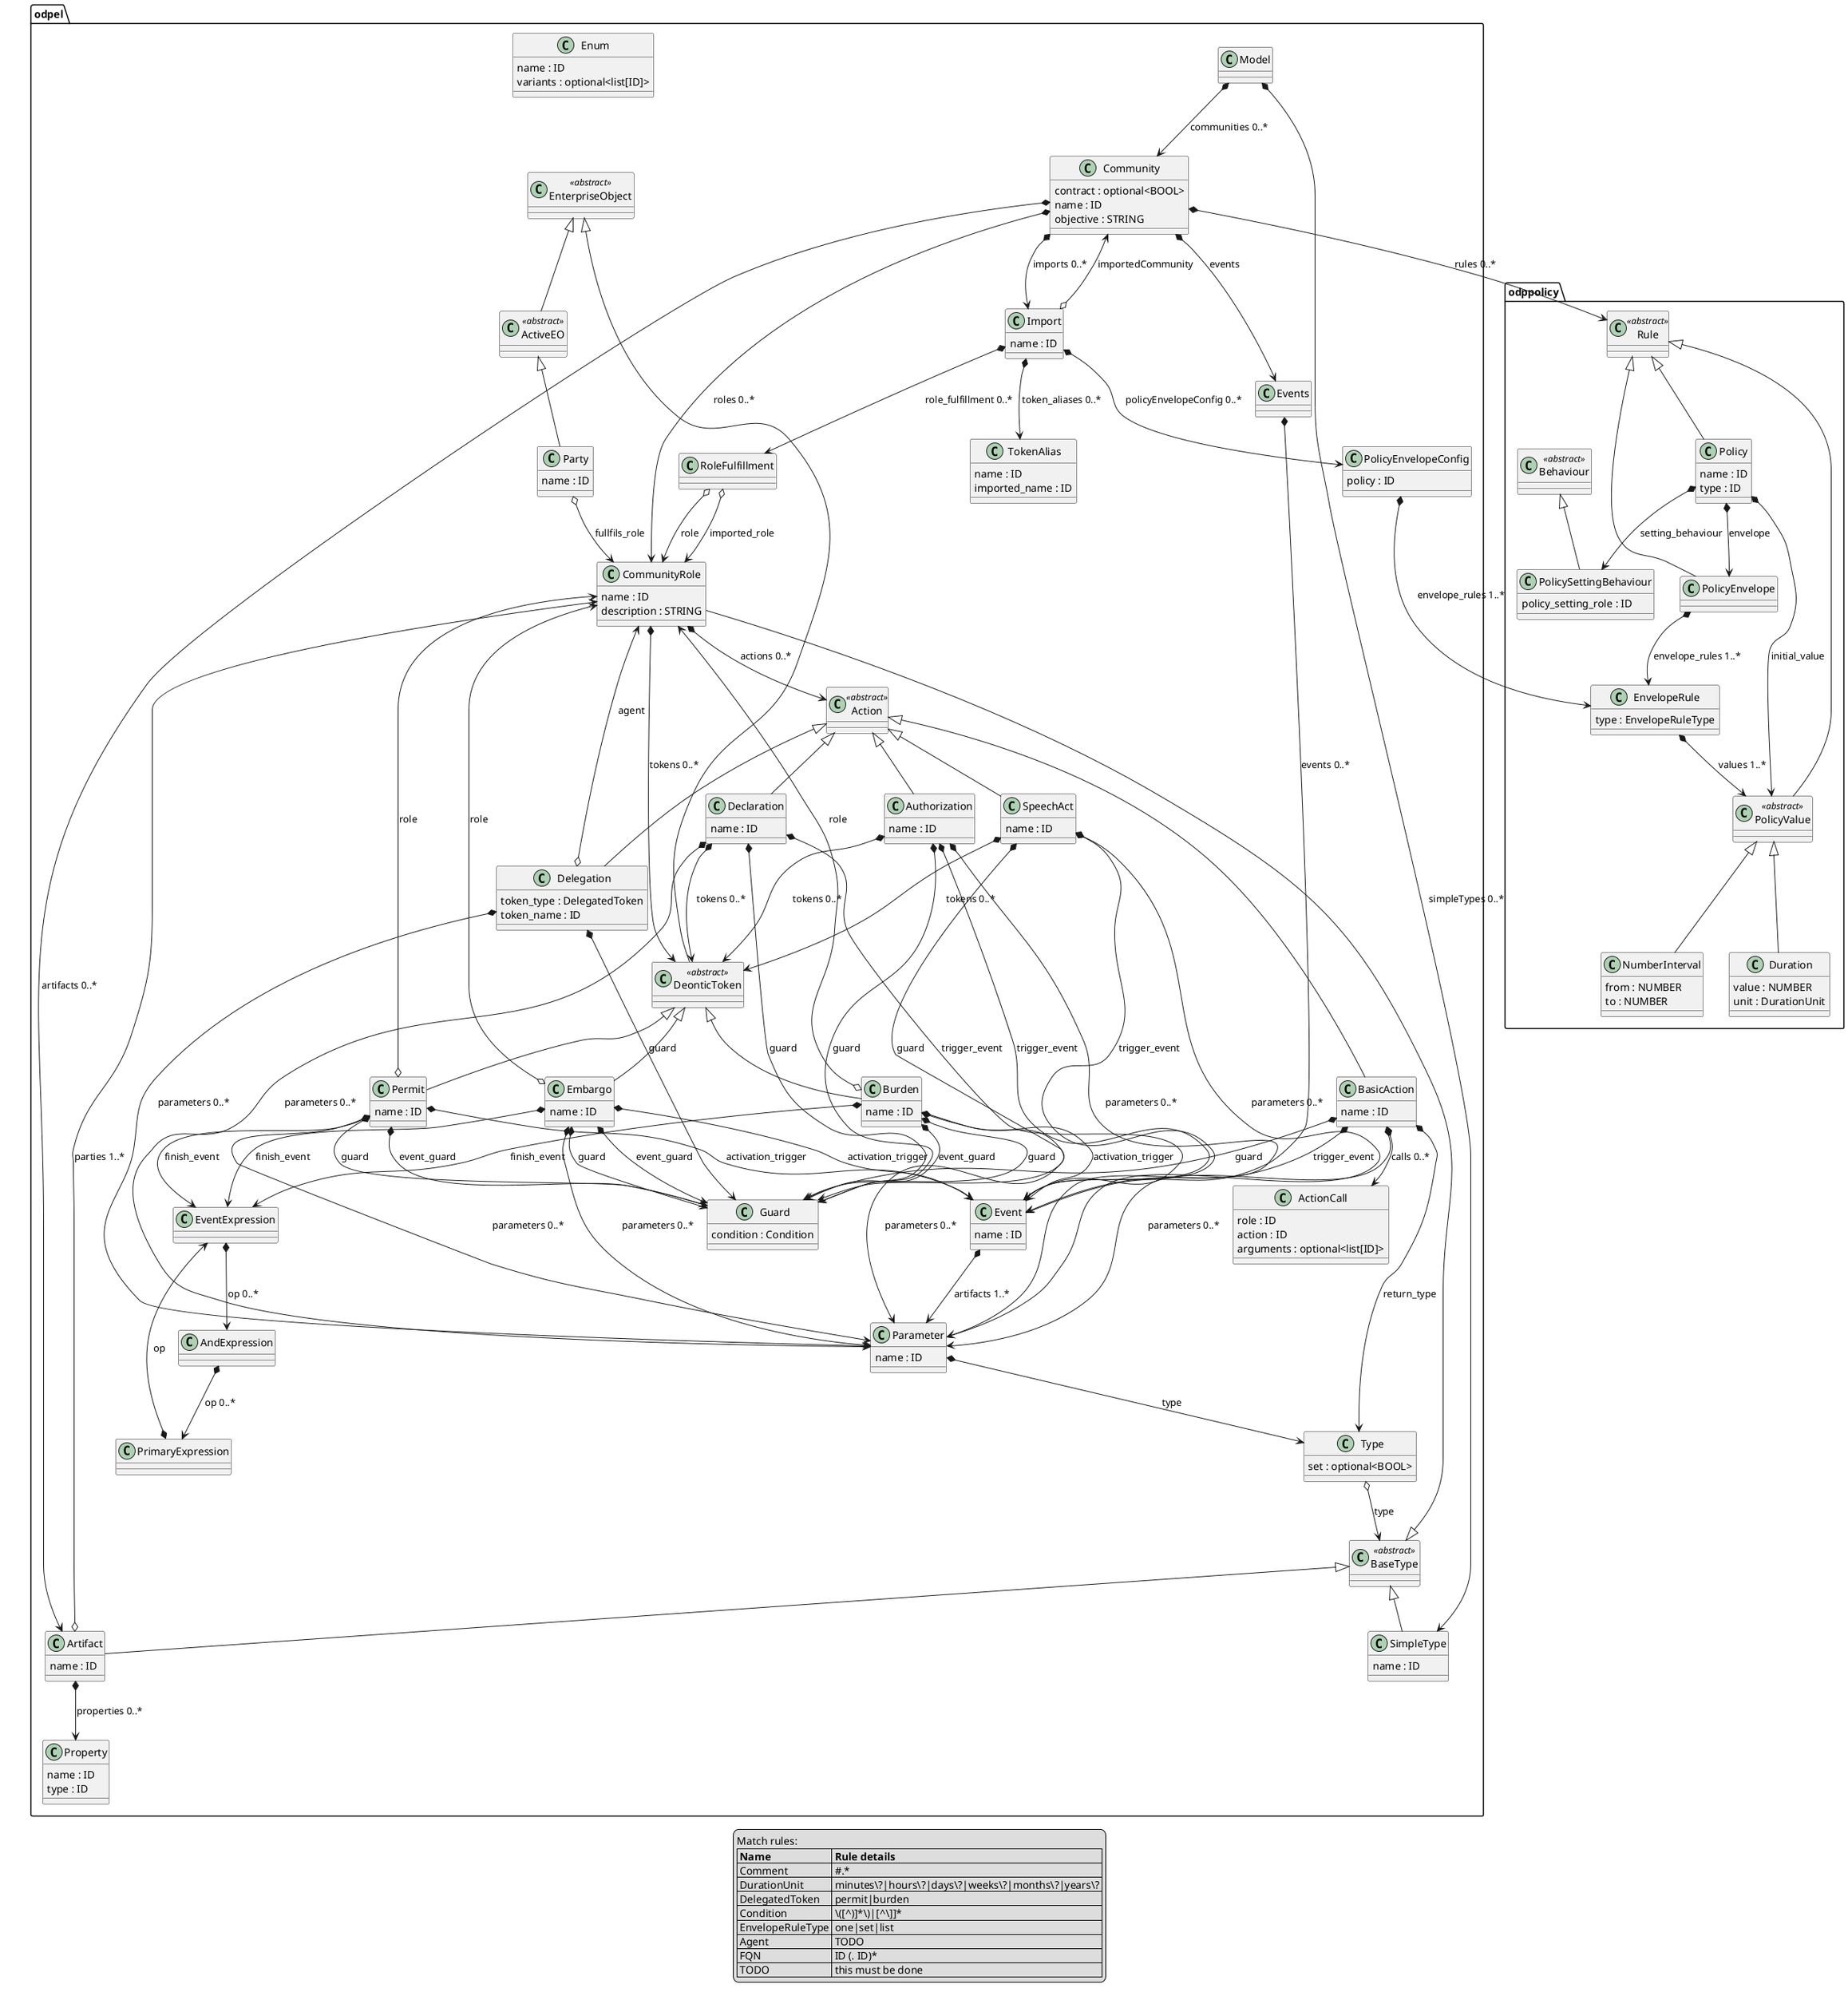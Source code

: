 @startuml
set namespaceSeparator .


class odpel.Model  {
}


class odpel.EnterpriseObject <<abstract>> {
}


class odpel.ActiveEO <<abstract>> {
}


class odpel.Party  {
  name : ID
}


class odpel.Community  {
  contract : optional<BOOL>
  name : ID
  objective : STRING
}


class odpel.Import  {
  name : ID
}


class odpel.RoleFulfillment  {
}


class odpel.TokenAlias  {
  name : ID
  imported_name : ID
}


class odpel.PolicyEnvelopeConfig  {
  policy : ID
}


class odpel.Artifact  {
  name : ID
}


class odpel.Property  {
  name : ID
  type : ID
}


class odpel.Enum  {
  name : ID
  variants : optional<list[ID]>
}


class odpel.Event  {
  name : ID
}


class odpel.CommunityRole  {
  name : ID
  description : STRING
}


class odpel.Action <<abstract>> {
}


class odpel.BasicAction  {
  name : ID
}


class odpel.ActionCall  {
  role : ID
  action : ID
  arguments : optional<list[ID]>
}


class odpel.SpeechAct  {
  name : ID
}


class odpel.Authorization  {
  name : ID
}


class odpel.Delegation  {
  token_type : DelegatedToken
  token_name : ID
}


class odpel.Declaration  {
  name : ID
}


class odpel.Parameter  {
  name : ID
}


class odpel.Type  {
  set : optional<BOOL>
}


class odpel.SimpleType  {
  name : ID
}


class odpel.BaseType <<abstract>> {
}


class odpel.Events  {
}


class odpel.DeonticToken <<abstract>> {
}


class odpel.Embargo  {
  name : ID
}


class odpel.Burden  {
  name : ID
}


class odpel.Permit  {
  name : ID
}


class odpel.Guard  {
  condition : Condition
}


class odpel.EventExpression  {
}


class odpel.AndExpression  {
}


class odpel.PrimaryExpression  {
}


class odppolicy.Rule <<abstract>> {
}


class odppolicy.Behaviour <<abstract>> {
}


class odppolicy.Policy  {
  name : ID
  type : ID
}


class odppolicy.PolicySettingBehaviour  {
  policy_setting_role : ID
}


class odppolicy.PolicyEnvelope  {
}


class odppolicy.EnvelopeRule  {
  type : EnvelopeRuleType
}


class odppolicy.PolicyValue <<abstract>> {
}


class odppolicy.NumberInterval  {
  from : NUMBER
  to : NUMBER
}


class odppolicy.Duration  {
  value : NUMBER
  unit : DurationUnit
}


odpel.Model *--> odpel.SimpleType: simpleTypes 0..*
odpel.Model *--> odpel.Community: communities 0..*
odpel.EnterpriseObject <|-- odpel.ActiveEO
odpel.EnterpriseObject <|-- odpel.DeonticToken
odpel.ActiveEO <|-- odpel.Party
odpel.Party o--> odpel.CommunityRole: fullfils_role
odpel.Community *--> odpel.Import: imports 0..*
odpel.Community *--> odpel.Events: events
odpel.Community *--> odpel.Artifact: artifacts 0..*
odpel.Community *--> odpel.CommunityRole: roles 0..*
odpel.Community *--> odppolicy.Rule: rules 0..*
odpel.Import o--> odpel.Community: importedCommunity
odpel.Import *--> odpel.RoleFulfillment: role_fulfillment 0..*
odpel.Import *--> odpel.TokenAlias: token_aliases 0..*
odpel.Import *--> odpel.PolicyEnvelopeConfig: policyEnvelopeConfig 0..*
odpel.RoleFulfillment o--> odpel.CommunityRole: role
odpel.RoleFulfillment o--> odpel.CommunityRole: imported_role
odpel.PolicyEnvelopeConfig *--> odppolicy.EnvelopeRule: envelope_rules 1..*
odpel.Artifact o--> odpel.CommunityRole: parties 1..*
odpel.Artifact *--> odpel.Property: properties 0..*
odpel.Event *--> odpel.Parameter: artifacts 1..*
odpel.CommunityRole *--> odpel.Action: actions 0..*
odpel.CommunityRole *--> odpel.DeonticToken: tokens 0..*
odpel.Action <|-- odpel.SpeechAct
odpel.Action <|-- odpel.BasicAction
odpel.Action <|-- odpel.Authorization
odpel.Action <|-- odpel.Delegation
odpel.Action <|-- odpel.Declaration
odpel.BasicAction *--> odpel.Parameter: parameters 0..*
odpel.BasicAction *--> odpel.Type: return_type
odpel.BasicAction *--> odpel.Guard: guard
odpel.BasicAction *--> odpel.ActionCall: calls 0..*
odpel.BasicAction *--> odpel.Event: trigger_event
odpel.SpeechAct *--> odpel.Parameter: parameters 0..*
odpel.SpeechAct *--> odpel.Guard: guard
odpel.SpeechAct *--> odpel.DeonticToken: tokens 0..*
odpel.SpeechAct *--> odpel.Event: trigger_event
odpel.Authorization *--> odpel.Parameter: parameters 0..*
odpel.Authorization *--> odpel.Guard: guard
odpel.Authorization *--> odpel.DeonticToken: tokens 0..*
odpel.Authorization *--> odpel.Event: trigger_event
odpel.Delegation *--> odpel.Parameter: parameters 0..*
odpel.Delegation o--> odpel.CommunityRole: agent
odpel.Delegation *--> odpel.Guard: guard
odpel.Declaration *--> odpel.Parameter: parameters 0..*
odpel.Declaration *--> odpel.Guard: guard
odpel.Declaration *--> odpel.DeonticToken: tokens 0..*
odpel.Declaration *--> odpel.Event: trigger_event
odpel.Parameter *--> odpel.Type: type
odpel.Type o--> odpel.BaseType: type
odpel.BaseType <|-- odpel.SimpleType
odpel.BaseType <|-- odpel.Artifact
odpel.BaseType <|-- odpel.CommunityRole
odpel.Events *--> odpel.Event: events 0..*
odpel.DeonticToken <|-- odpel.Burden
odpel.DeonticToken <|-- odpel.Permit
odpel.DeonticToken <|-- odpel.Embargo
odpel.Embargo *--> odpel.Parameter: parameters 0..*
odpel.Embargo o--> odpel.CommunityRole: role
odpel.Embargo *--> odpel.Guard: guard
odpel.Embargo *--> odpel.Event: activation_trigger
odpel.Embargo *--> odpel.EventExpression: finish_event
odpel.Embargo *--> odpel.Guard: event_guard
odpel.Burden *--> odpel.Parameter: parameters 0..*
odpel.Burden o--> odpel.CommunityRole: role
odpel.Burden *--> odpel.Guard: guard
odpel.Burden *--> odpel.Event: activation_trigger
odpel.Burden *--> odpel.EventExpression: finish_event
odpel.Burden *--> odpel.Guard: event_guard
odpel.Permit *--> odpel.Parameter: parameters 0..*
odpel.Permit o--> odpel.CommunityRole: role
odpel.Permit *--> odpel.Guard: guard
odpel.Permit *--> odpel.Event: activation_trigger
odpel.Permit *--> odpel.EventExpression: finish_event
odpel.Permit *--> odpel.Guard: event_guard
odpel.EventExpression *--> odpel.AndExpression: op 0..*
odpel.AndExpression *--> odpel.PrimaryExpression: op 0..*
odpel.PrimaryExpression *--> odpel.EventExpression: op
odppolicy.Rule <|-- odppolicy.Policy
odppolicy.Rule <|-- odppolicy.PolicyEnvelope
odppolicy.Rule <|-- odppolicy.PolicyValue
odppolicy.Behaviour <|-- odppolicy.PolicySettingBehaviour
odppolicy.Policy *--> odppolicy.PolicySettingBehaviour: setting_behaviour
odppolicy.Policy *--> odppolicy.PolicyValue: initial_value
odppolicy.Policy *--> odppolicy.PolicyEnvelope: envelope
odppolicy.PolicyEnvelope *--> odppolicy.EnvelopeRule: envelope_rules 1..*
odppolicy.EnvelopeRule *--> odppolicy.PolicyValue: values 1..*
odppolicy.PolicyValue <|-- odppolicy.Duration
odppolicy.PolicyValue <|-- odppolicy.NumberInterval

legend
  Match rules:
  |= Name  |= Rule details |
  | Comment | #.* |
  | DurationUnit | minutes\?\|hours\?\|days\?\|weeks\?\|months\?\|years\? |
  | DelegatedToken | permit\|burden |
  | Condition | \\([^)]*\\)\|[^\\]]* |
  | EnvelopeRuleType | one\|set\|list |
  | Agent | TODO |
  | FQN | ID (. ID)* |
  | TODO | this must be done |
end legend

@enduml
